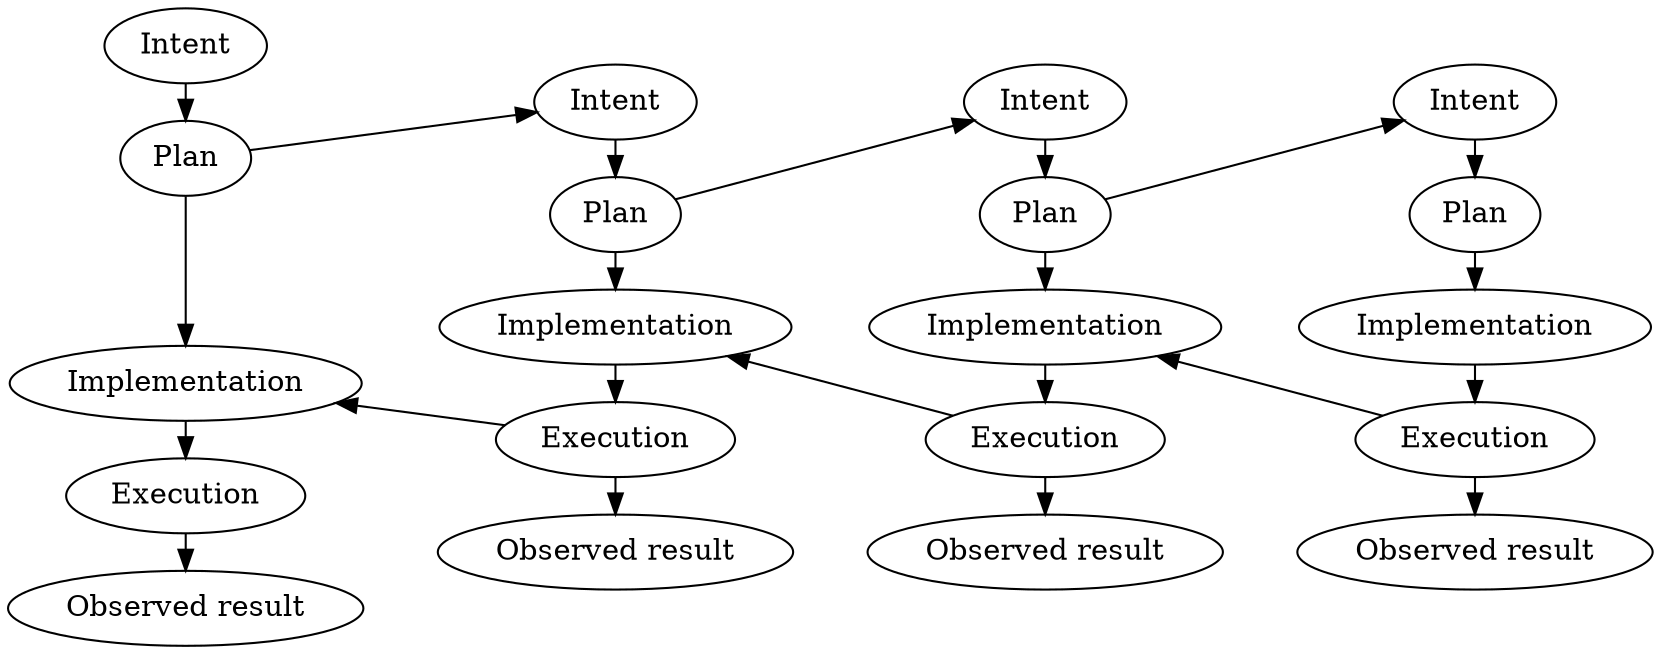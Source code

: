 digraph "Programming process in detail" {
  rankdir=LR;
//	Intent -> Implementation -> Observed result;
  
  subgraph Overall {
    label="Overall program";
    Intent1 -> Plan1 -> Implementation1 -> Execution1 -> Result1;
    Intent1	    [label="Intent"];
    Plan1	    [label="Plan"];
    Implementation1 [label="Implementation"];
    Execution1	    [label="Execution"];
    Result1	    [label="Observed result"];
    rank=same;
  }
  subgraph Module {
    label="Module level";
    Intent2 -> Plan2 -> Implementation2 -> Execution2 -> Result2;
    Intent2	    [label="Intent"];
    Plan2	    [label="Plan"];
    Implementation2 [label="Implementation"];
    Execution2	    [label="Execution"];
    Result2	    [label="Observed result"];
    rank=same;
  }
  Plan1 -> Intent2;
  Execution2 -> Implementation1; 
  subgraph Class {
    label="Class level";
    Intent3 -> Plan3 -> Implementation3 -> Execution3 -> Result3;
    Intent3	    [label="Intent"];
    Plan3	    [label="Plan"];
    Implementation3 [label="Implementation"];
    Execution3	    [label="Execution"];
    Result3	    [label="Observed result"];
    rank=same;
  }
  Plan2 -> Intent3;
  Execution3 -> Implementation2;
  subgraph Method {
    label="Method or function level";
    Intent4 -> Plan4 -> Implementation4 -> Execution4 -> Result4;
    Intent4	    [label="Intent"];
    Plan4	    [label="Plan"];
    Implementation4 [label="Implementation"];
    Execution4	    [label="Execution"];
    Result4	    [label="Observed result"];
    rank=same;
  }
  Plan3 -> Intent4;
  Execution4 -> Implementation3;
}
